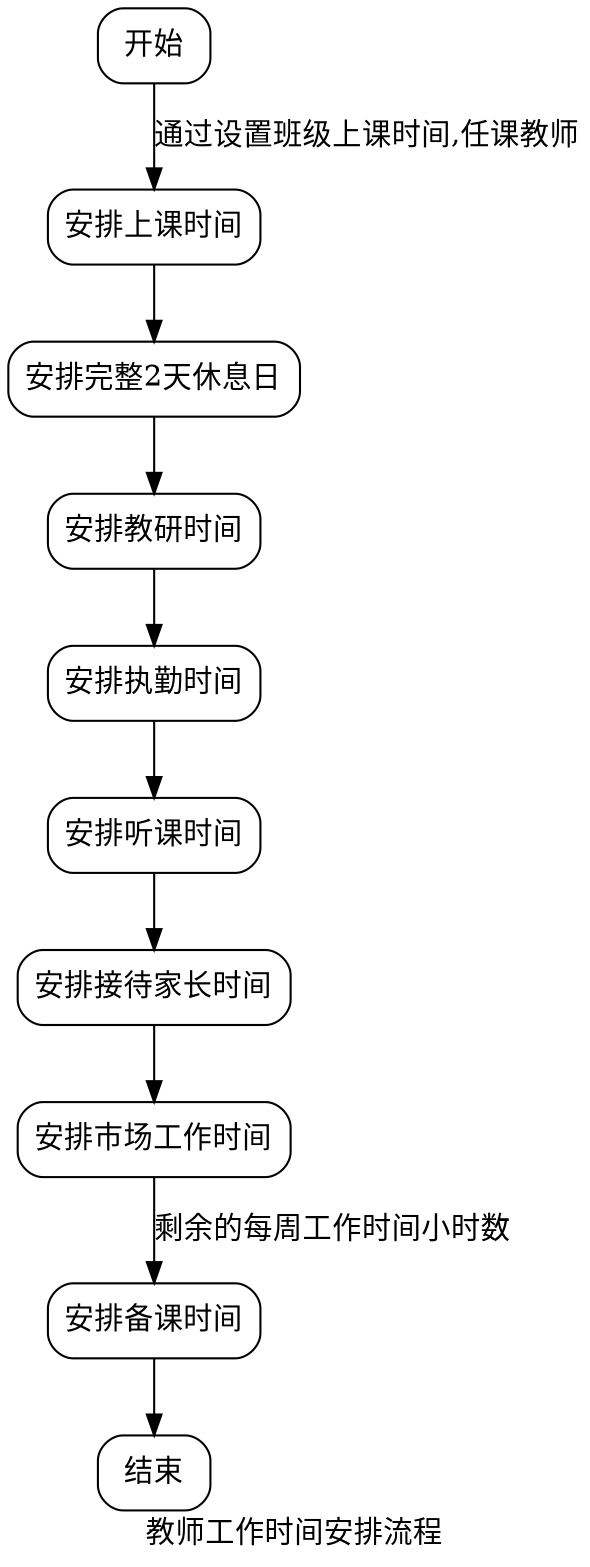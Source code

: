 digraph {
    label="教师工作时间安排流程"

    node [shape="box", style="rounded"]
        安排上课时间 -> 安排完整2天休息日 -> 安排教研时间 ->
        安排执勤时间 -> 安排听课时间 -> 安排接待家长时间 ->
        安排市场工作时间

        开始 -> 安排上课时间[label="通过设置班级上课时间,任课教师"]
        安排市场工作时间 -> 安排备课时间[label="剩余的每周工作时间小时数"]
        安排备课时间 -> 结束
}
